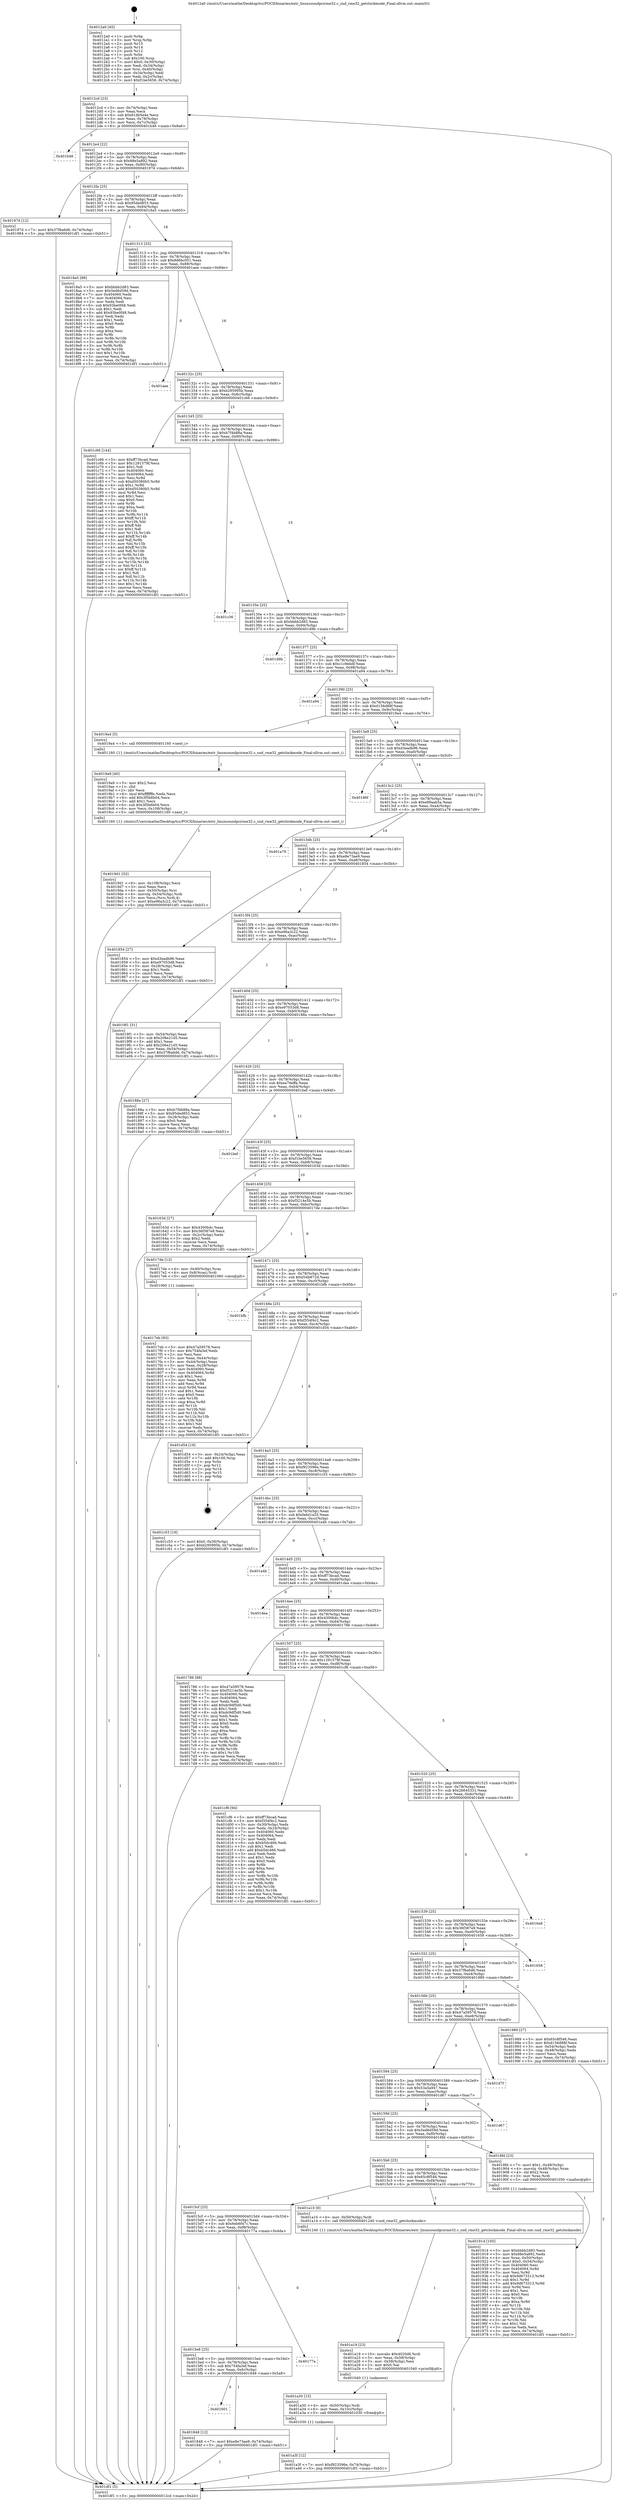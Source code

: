 digraph "0x4012a0" {
  label = "0x4012a0 (/mnt/c/Users/mathe/Desktop/tcc/POCII/binaries/extr_linuxsoundpcirme32.c_snd_rme32_getclockmode_Final-ollvm.out::main(0))"
  labelloc = "t"
  node[shape=record]

  Entry [label="",width=0.3,height=0.3,shape=circle,fillcolor=black,style=filled]
  "0x4012cd" [label="{
     0x4012cd [23]\l
     | [instrs]\l
     &nbsp;&nbsp;0x4012cd \<+3\>: mov -0x74(%rbp),%eax\l
     &nbsp;&nbsp;0x4012d0 \<+2\>: mov %eax,%ecx\l
     &nbsp;&nbsp;0x4012d2 \<+6\>: sub $0x81db5e4e,%ecx\l
     &nbsp;&nbsp;0x4012d8 \<+3\>: mov %eax,-0x78(%rbp)\l
     &nbsp;&nbsp;0x4012db \<+3\>: mov %ecx,-0x7c(%rbp)\l
     &nbsp;&nbsp;0x4012de \<+6\>: je 0000000000401b46 \<main+0x8a6\>\l
  }"]
  "0x401b46" [label="{
     0x401b46\l
  }", style=dashed]
  "0x4012e4" [label="{
     0x4012e4 [22]\l
     | [instrs]\l
     &nbsp;&nbsp;0x4012e4 \<+5\>: jmp 00000000004012e9 \<main+0x49\>\l
     &nbsp;&nbsp;0x4012e9 \<+3\>: mov -0x78(%rbp),%eax\l
     &nbsp;&nbsp;0x4012ec \<+5\>: sub $0x88e5a892,%eax\l
     &nbsp;&nbsp;0x4012f1 \<+3\>: mov %eax,-0x80(%rbp)\l
     &nbsp;&nbsp;0x4012f4 \<+6\>: je 000000000040197d \<main+0x6dd\>\l
  }"]
  Exit [label="",width=0.3,height=0.3,shape=circle,fillcolor=black,style=filled,peripheries=2]
  "0x40197d" [label="{
     0x40197d [12]\l
     | [instrs]\l
     &nbsp;&nbsp;0x40197d \<+7\>: movl $0x37f6a6d6,-0x74(%rbp)\l
     &nbsp;&nbsp;0x401984 \<+5\>: jmp 0000000000401df1 \<main+0xb51\>\l
  }"]
  "0x4012fa" [label="{
     0x4012fa [25]\l
     | [instrs]\l
     &nbsp;&nbsp;0x4012fa \<+5\>: jmp 00000000004012ff \<main+0x5f\>\l
     &nbsp;&nbsp;0x4012ff \<+3\>: mov -0x78(%rbp),%eax\l
     &nbsp;&nbsp;0x401302 \<+5\>: sub $0x95ded853,%eax\l
     &nbsp;&nbsp;0x401307 \<+6\>: mov %eax,-0x84(%rbp)\l
     &nbsp;&nbsp;0x40130d \<+6\>: je 00000000004018a5 \<main+0x605\>\l
  }"]
  "0x401a3f" [label="{
     0x401a3f [12]\l
     | [instrs]\l
     &nbsp;&nbsp;0x401a3f \<+7\>: movl $0xf923596e,-0x74(%rbp)\l
     &nbsp;&nbsp;0x401a46 \<+5\>: jmp 0000000000401df1 \<main+0xb51\>\l
  }"]
  "0x4018a5" [label="{
     0x4018a5 [88]\l
     | [instrs]\l
     &nbsp;&nbsp;0x4018a5 \<+5\>: mov $0xbbbb2d83,%eax\l
     &nbsp;&nbsp;0x4018aa \<+5\>: mov $0x5ed6d59d,%ecx\l
     &nbsp;&nbsp;0x4018af \<+7\>: mov 0x404060,%edx\l
     &nbsp;&nbsp;0x4018b6 \<+7\>: mov 0x404064,%esi\l
     &nbsp;&nbsp;0x4018bd \<+2\>: mov %edx,%edi\l
     &nbsp;&nbsp;0x4018bf \<+6\>: sub $0x93be0f48,%edi\l
     &nbsp;&nbsp;0x4018c5 \<+3\>: sub $0x1,%edi\l
     &nbsp;&nbsp;0x4018c8 \<+6\>: add $0x93be0f48,%edi\l
     &nbsp;&nbsp;0x4018ce \<+3\>: imul %edi,%edx\l
     &nbsp;&nbsp;0x4018d1 \<+3\>: and $0x1,%edx\l
     &nbsp;&nbsp;0x4018d4 \<+3\>: cmp $0x0,%edx\l
     &nbsp;&nbsp;0x4018d7 \<+4\>: sete %r8b\l
     &nbsp;&nbsp;0x4018db \<+3\>: cmp $0xa,%esi\l
     &nbsp;&nbsp;0x4018de \<+4\>: setl %r9b\l
     &nbsp;&nbsp;0x4018e2 \<+3\>: mov %r8b,%r10b\l
     &nbsp;&nbsp;0x4018e5 \<+3\>: and %r9b,%r10b\l
     &nbsp;&nbsp;0x4018e8 \<+3\>: xor %r9b,%r8b\l
     &nbsp;&nbsp;0x4018eb \<+3\>: or %r8b,%r10b\l
     &nbsp;&nbsp;0x4018ee \<+4\>: test $0x1,%r10b\l
     &nbsp;&nbsp;0x4018f2 \<+3\>: cmovne %ecx,%eax\l
     &nbsp;&nbsp;0x4018f5 \<+3\>: mov %eax,-0x74(%rbp)\l
     &nbsp;&nbsp;0x4018f8 \<+5\>: jmp 0000000000401df1 \<main+0xb51\>\l
  }"]
  "0x401313" [label="{
     0x401313 [25]\l
     | [instrs]\l
     &nbsp;&nbsp;0x401313 \<+5\>: jmp 0000000000401318 \<main+0x78\>\l
     &nbsp;&nbsp;0x401318 \<+3\>: mov -0x78(%rbp),%eax\l
     &nbsp;&nbsp;0x40131b \<+5\>: sub $0x9d6bc051,%eax\l
     &nbsp;&nbsp;0x401320 \<+6\>: mov %eax,-0x88(%rbp)\l
     &nbsp;&nbsp;0x401326 \<+6\>: je 0000000000401aee \<main+0x84e\>\l
  }"]
  "0x401a30" [label="{
     0x401a30 [15]\l
     | [instrs]\l
     &nbsp;&nbsp;0x401a30 \<+4\>: mov -0x50(%rbp),%rdi\l
     &nbsp;&nbsp;0x401a34 \<+6\>: mov %eax,-0x10c(%rbp)\l
     &nbsp;&nbsp;0x401a3a \<+5\>: call 0000000000401030 \<free@plt\>\l
     | [calls]\l
     &nbsp;&nbsp;0x401030 \{1\} (unknown)\l
  }"]
  "0x401aee" [label="{
     0x401aee\l
  }", style=dashed]
  "0x40132c" [label="{
     0x40132c [25]\l
     | [instrs]\l
     &nbsp;&nbsp;0x40132c \<+5\>: jmp 0000000000401331 \<main+0x91\>\l
     &nbsp;&nbsp;0x401331 \<+3\>: mov -0x78(%rbp),%eax\l
     &nbsp;&nbsp;0x401334 \<+5\>: sub $0xb295995b,%eax\l
     &nbsp;&nbsp;0x401339 \<+6\>: mov %eax,-0x8c(%rbp)\l
     &nbsp;&nbsp;0x40133f \<+6\>: je 0000000000401c66 \<main+0x9c6\>\l
  }"]
  "0x401a19" [label="{
     0x401a19 [23]\l
     | [instrs]\l
     &nbsp;&nbsp;0x401a19 \<+10\>: movabs $0x4020d6,%rdi\l
     &nbsp;&nbsp;0x401a23 \<+3\>: mov %eax,-0x58(%rbp)\l
     &nbsp;&nbsp;0x401a26 \<+3\>: mov -0x58(%rbp),%esi\l
     &nbsp;&nbsp;0x401a29 \<+2\>: mov $0x0,%al\l
     &nbsp;&nbsp;0x401a2b \<+5\>: call 0000000000401040 \<printf@plt\>\l
     | [calls]\l
     &nbsp;&nbsp;0x401040 \{1\} (unknown)\l
  }"]
  "0x401c66" [label="{
     0x401c66 [144]\l
     | [instrs]\l
     &nbsp;&nbsp;0x401c66 \<+5\>: mov $0xff73bcad,%eax\l
     &nbsp;&nbsp;0x401c6b \<+5\>: mov $0x1291579f,%ecx\l
     &nbsp;&nbsp;0x401c70 \<+2\>: mov $0x1,%dl\l
     &nbsp;&nbsp;0x401c72 \<+7\>: mov 0x404060,%esi\l
     &nbsp;&nbsp;0x401c79 \<+7\>: mov 0x404064,%edi\l
     &nbsp;&nbsp;0x401c80 \<+3\>: mov %esi,%r8d\l
     &nbsp;&nbsp;0x401c83 \<+7\>: sub $0xd50380b5,%r8d\l
     &nbsp;&nbsp;0x401c8a \<+4\>: sub $0x1,%r8d\l
     &nbsp;&nbsp;0x401c8e \<+7\>: add $0xd50380b5,%r8d\l
     &nbsp;&nbsp;0x401c95 \<+4\>: imul %r8d,%esi\l
     &nbsp;&nbsp;0x401c99 \<+3\>: and $0x1,%esi\l
     &nbsp;&nbsp;0x401c9c \<+3\>: cmp $0x0,%esi\l
     &nbsp;&nbsp;0x401c9f \<+4\>: sete %r9b\l
     &nbsp;&nbsp;0x401ca3 \<+3\>: cmp $0xa,%edi\l
     &nbsp;&nbsp;0x401ca6 \<+4\>: setl %r10b\l
     &nbsp;&nbsp;0x401caa \<+3\>: mov %r9b,%r11b\l
     &nbsp;&nbsp;0x401cad \<+4\>: xor $0xff,%r11b\l
     &nbsp;&nbsp;0x401cb1 \<+3\>: mov %r10b,%bl\l
     &nbsp;&nbsp;0x401cb4 \<+3\>: xor $0xff,%bl\l
     &nbsp;&nbsp;0x401cb7 \<+3\>: xor $0x1,%dl\l
     &nbsp;&nbsp;0x401cba \<+3\>: mov %r11b,%r14b\l
     &nbsp;&nbsp;0x401cbd \<+4\>: and $0xff,%r14b\l
     &nbsp;&nbsp;0x401cc1 \<+3\>: and %dl,%r9b\l
     &nbsp;&nbsp;0x401cc4 \<+3\>: mov %bl,%r15b\l
     &nbsp;&nbsp;0x401cc7 \<+4\>: and $0xff,%r15b\l
     &nbsp;&nbsp;0x401ccb \<+3\>: and %dl,%r10b\l
     &nbsp;&nbsp;0x401cce \<+3\>: or %r9b,%r14b\l
     &nbsp;&nbsp;0x401cd1 \<+3\>: or %r10b,%r15b\l
     &nbsp;&nbsp;0x401cd4 \<+3\>: xor %r15b,%r14b\l
     &nbsp;&nbsp;0x401cd7 \<+3\>: or %bl,%r11b\l
     &nbsp;&nbsp;0x401cda \<+4\>: xor $0xff,%r11b\l
     &nbsp;&nbsp;0x401cde \<+3\>: or $0x1,%dl\l
     &nbsp;&nbsp;0x401ce1 \<+3\>: and %dl,%r11b\l
     &nbsp;&nbsp;0x401ce4 \<+3\>: or %r11b,%r14b\l
     &nbsp;&nbsp;0x401ce7 \<+4\>: test $0x1,%r14b\l
     &nbsp;&nbsp;0x401ceb \<+3\>: cmovne %ecx,%eax\l
     &nbsp;&nbsp;0x401cee \<+3\>: mov %eax,-0x74(%rbp)\l
     &nbsp;&nbsp;0x401cf1 \<+5\>: jmp 0000000000401df1 \<main+0xb51\>\l
  }"]
  "0x401345" [label="{
     0x401345 [25]\l
     | [instrs]\l
     &nbsp;&nbsp;0x401345 \<+5\>: jmp 000000000040134a \<main+0xaa\>\l
     &nbsp;&nbsp;0x40134a \<+3\>: mov -0x78(%rbp),%eax\l
     &nbsp;&nbsp;0x40134d \<+5\>: sub $0xb7f4b88a,%eax\l
     &nbsp;&nbsp;0x401352 \<+6\>: mov %eax,-0x90(%rbp)\l
     &nbsp;&nbsp;0x401358 \<+6\>: je 0000000000401c36 \<main+0x996\>\l
  }"]
  "0x4019d1" [label="{
     0x4019d1 [32]\l
     | [instrs]\l
     &nbsp;&nbsp;0x4019d1 \<+6\>: mov -0x108(%rbp),%ecx\l
     &nbsp;&nbsp;0x4019d7 \<+3\>: imul %eax,%ecx\l
     &nbsp;&nbsp;0x4019da \<+4\>: mov -0x50(%rbp),%rsi\l
     &nbsp;&nbsp;0x4019de \<+4\>: movslq -0x54(%rbp),%rdi\l
     &nbsp;&nbsp;0x4019e2 \<+3\>: mov %ecx,(%rsi,%rdi,4)\l
     &nbsp;&nbsp;0x4019e5 \<+7\>: movl $0xe96a3c22,-0x74(%rbp)\l
     &nbsp;&nbsp;0x4019ec \<+5\>: jmp 0000000000401df1 \<main+0xb51\>\l
  }"]
  "0x401c36" [label="{
     0x401c36\l
  }", style=dashed]
  "0x40135e" [label="{
     0x40135e [25]\l
     | [instrs]\l
     &nbsp;&nbsp;0x40135e \<+5\>: jmp 0000000000401363 \<main+0xc3\>\l
     &nbsp;&nbsp;0x401363 \<+3\>: mov -0x78(%rbp),%eax\l
     &nbsp;&nbsp;0x401366 \<+5\>: sub $0xbbbb2d83,%eax\l
     &nbsp;&nbsp;0x40136b \<+6\>: mov %eax,-0x94(%rbp)\l
     &nbsp;&nbsp;0x401371 \<+6\>: je 0000000000401d9b \<main+0xafb\>\l
  }"]
  "0x4019a9" [label="{
     0x4019a9 [40]\l
     | [instrs]\l
     &nbsp;&nbsp;0x4019a9 \<+5\>: mov $0x2,%ecx\l
     &nbsp;&nbsp;0x4019ae \<+1\>: cltd\l
     &nbsp;&nbsp;0x4019af \<+2\>: idiv %ecx\l
     &nbsp;&nbsp;0x4019b1 \<+6\>: imul $0xfffffffe,%edx,%ecx\l
     &nbsp;&nbsp;0x4019b7 \<+6\>: add $0x3f5b6b04,%ecx\l
     &nbsp;&nbsp;0x4019bd \<+3\>: add $0x1,%ecx\l
     &nbsp;&nbsp;0x4019c0 \<+6\>: sub $0x3f5b6b04,%ecx\l
     &nbsp;&nbsp;0x4019c6 \<+6\>: mov %ecx,-0x108(%rbp)\l
     &nbsp;&nbsp;0x4019cc \<+5\>: call 0000000000401160 \<next_i\>\l
     | [calls]\l
     &nbsp;&nbsp;0x401160 \{1\} (/mnt/c/Users/mathe/Desktop/tcc/POCII/binaries/extr_linuxsoundpcirme32.c_snd_rme32_getclockmode_Final-ollvm.out::next_i)\l
  }"]
  "0x401d9b" [label="{
     0x401d9b\l
  }", style=dashed]
  "0x401377" [label="{
     0x401377 [25]\l
     | [instrs]\l
     &nbsp;&nbsp;0x401377 \<+5\>: jmp 000000000040137c \<main+0xdc\>\l
     &nbsp;&nbsp;0x40137c \<+3\>: mov -0x78(%rbp),%eax\l
     &nbsp;&nbsp;0x40137f \<+5\>: sub $0xc1c9ebdf,%eax\l
     &nbsp;&nbsp;0x401384 \<+6\>: mov %eax,-0x98(%rbp)\l
     &nbsp;&nbsp;0x40138a \<+6\>: je 0000000000401a94 \<main+0x7f4\>\l
  }"]
  "0x401914" [label="{
     0x401914 [105]\l
     | [instrs]\l
     &nbsp;&nbsp;0x401914 \<+5\>: mov $0xbbbb2d83,%ecx\l
     &nbsp;&nbsp;0x401919 \<+5\>: mov $0x88e5a892,%edx\l
     &nbsp;&nbsp;0x40191e \<+4\>: mov %rax,-0x50(%rbp)\l
     &nbsp;&nbsp;0x401922 \<+7\>: movl $0x0,-0x54(%rbp)\l
     &nbsp;&nbsp;0x401929 \<+7\>: mov 0x404060,%esi\l
     &nbsp;&nbsp;0x401930 \<+8\>: mov 0x404064,%r8d\l
     &nbsp;&nbsp;0x401938 \<+3\>: mov %esi,%r9d\l
     &nbsp;&nbsp;0x40193b \<+7\>: sub $0x9d673313,%r9d\l
     &nbsp;&nbsp;0x401942 \<+4\>: sub $0x1,%r9d\l
     &nbsp;&nbsp;0x401946 \<+7\>: add $0x9d673313,%r9d\l
     &nbsp;&nbsp;0x40194d \<+4\>: imul %r9d,%esi\l
     &nbsp;&nbsp;0x401951 \<+3\>: and $0x1,%esi\l
     &nbsp;&nbsp;0x401954 \<+3\>: cmp $0x0,%esi\l
     &nbsp;&nbsp;0x401957 \<+4\>: sete %r10b\l
     &nbsp;&nbsp;0x40195b \<+4\>: cmp $0xa,%r8d\l
     &nbsp;&nbsp;0x40195f \<+4\>: setl %r11b\l
     &nbsp;&nbsp;0x401963 \<+3\>: mov %r10b,%bl\l
     &nbsp;&nbsp;0x401966 \<+3\>: and %r11b,%bl\l
     &nbsp;&nbsp;0x401969 \<+3\>: xor %r11b,%r10b\l
     &nbsp;&nbsp;0x40196c \<+3\>: or %r10b,%bl\l
     &nbsp;&nbsp;0x40196f \<+3\>: test $0x1,%bl\l
     &nbsp;&nbsp;0x401972 \<+3\>: cmovne %edx,%ecx\l
     &nbsp;&nbsp;0x401975 \<+3\>: mov %ecx,-0x74(%rbp)\l
     &nbsp;&nbsp;0x401978 \<+5\>: jmp 0000000000401df1 \<main+0xb51\>\l
  }"]
  "0x401a94" [label="{
     0x401a94\l
  }", style=dashed]
  "0x401390" [label="{
     0x401390 [25]\l
     | [instrs]\l
     &nbsp;&nbsp;0x401390 \<+5\>: jmp 0000000000401395 \<main+0xf5\>\l
     &nbsp;&nbsp;0x401395 \<+3\>: mov -0x78(%rbp),%eax\l
     &nbsp;&nbsp;0x401398 \<+5\>: sub $0xd156d88f,%eax\l
     &nbsp;&nbsp;0x40139d \<+6\>: mov %eax,-0x9c(%rbp)\l
     &nbsp;&nbsp;0x4013a3 \<+6\>: je 00000000004019a4 \<main+0x704\>\l
  }"]
  "0x401601" [label="{
     0x401601\l
  }", style=dashed]
  "0x4019a4" [label="{
     0x4019a4 [5]\l
     | [instrs]\l
     &nbsp;&nbsp;0x4019a4 \<+5\>: call 0000000000401160 \<next_i\>\l
     | [calls]\l
     &nbsp;&nbsp;0x401160 \{1\} (/mnt/c/Users/mathe/Desktop/tcc/POCII/binaries/extr_linuxsoundpcirme32.c_snd_rme32_getclockmode_Final-ollvm.out::next_i)\l
  }"]
  "0x4013a9" [label="{
     0x4013a9 [25]\l
     | [instrs]\l
     &nbsp;&nbsp;0x4013a9 \<+5\>: jmp 00000000004013ae \<main+0x10e\>\l
     &nbsp;&nbsp;0x4013ae \<+3\>: mov -0x78(%rbp),%eax\l
     &nbsp;&nbsp;0x4013b1 \<+5\>: sub $0xd3eadb96,%eax\l
     &nbsp;&nbsp;0x4013b6 \<+6\>: mov %eax,-0xa0(%rbp)\l
     &nbsp;&nbsp;0x4013bc \<+6\>: je 000000000040186f \<main+0x5cf\>\l
  }"]
  "0x401848" [label="{
     0x401848 [12]\l
     | [instrs]\l
     &nbsp;&nbsp;0x401848 \<+7\>: movl $0xe8e73ae9,-0x74(%rbp)\l
     &nbsp;&nbsp;0x40184f \<+5\>: jmp 0000000000401df1 \<main+0xb51\>\l
  }"]
  "0x40186f" [label="{
     0x40186f\l
  }", style=dashed]
  "0x4013c2" [label="{
     0x4013c2 [25]\l
     | [instrs]\l
     &nbsp;&nbsp;0x4013c2 \<+5\>: jmp 00000000004013c7 \<main+0x127\>\l
     &nbsp;&nbsp;0x4013c7 \<+3\>: mov -0x78(%rbp),%eax\l
     &nbsp;&nbsp;0x4013ca \<+5\>: sub $0xe89aab5a,%eax\l
     &nbsp;&nbsp;0x4013cf \<+6\>: mov %eax,-0xa4(%rbp)\l
     &nbsp;&nbsp;0x4013d5 \<+6\>: je 0000000000401a79 \<main+0x7d9\>\l
  }"]
  "0x4015e8" [label="{
     0x4015e8 [25]\l
     | [instrs]\l
     &nbsp;&nbsp;0x4015e8 \<+5\>: jmp 00000000004015ed \<main+0x34d\>\l
     &nbsp;&nbsp;0x4015ed \<+3\>: mov -0x78(%rbp),%eax\l
     &nbsp;&nbsp;0x4015f0 \<+5\>: sub $0x754fa3ef,%eax\l
     &nbsp;&nbsp;0x4015f5 \<+6\>: mov %eax,-0xfc(%rbp)\l
     &nbsp;&nbsp;0x4015fb \<+6\>: je 0000000000401848 \<main+0x5a8\>\l
  }"]
  "0x401a79" [label="{
     0x401a79\l
  }", style=dashed]
  "0x4013db" [label="{
     0x4013db [25]\l
     | [instrs]\l
     &nbsp;&nbsp;0x4013db \<+5\>: jmp 00000000004013e0 \<main+0x140\>\l
     &nbsp;&nbsp;0x4013e0 \<+3\>: mov -0x78(%rbp),%eax\l
     &nbsp;&nbsp;0x4013e3 \<+5\>: sub $0xe8e73ae9,%eax\l
     &nbsp;&nbsp;0x4013e8 \<+6\>: mov %eax,-0xa8(%rbp)\l
     &nbsp;&nbsp;0x4013ee \<+6\>: je 0000000000401854 \<main+0x5b4\>\l
  }"]
  "0x40177a" [label="{
     0x40177a\l
  }", style=dashed]
  "0x401854" [label="{
     0x401854 [27]\l
     | [instrs]\l
     &nbsp;&nbsp;0x401854 \<+5\>: mov $0xd3eadb96,%eax\l
     &nbsp;&nbsp;0x401859 \<+5\>: mov $0xe97053d8,%ecx\l
     &nbsp;&nbsp;0x40185e \<+3\>: mov -0x28(%rbp),%edx\l
     &nbsp;&nbsp;0x401861 \<+3\>: cmp $0x1,%edx\l
     &nbsp;&nbsp;0x401864 \<+3\>: cmovl %ecx,%eax\l
     &nbsp;&nbsp;0x401867 \<+3\>: mov %eax,-0x74(%rbp)\l
     &nbsp;&nbsp;0x40186a \<+5\>: jmp 0000000000401df1 \<main+0xb51\>\l
  }"]
  "0x4013f4" [label="{
     0x4013f4 [25]\l
     | [instrs]\l
     &nbsp;&nbsp;0x4013f4 \<+5\>: jmp 00000000004013f9 \<main+0x159\>\l
     &nbsp;&nbsp;0x4013f9 \<+3\>: mov -0x78(%rbp),%eax\l
     &nbsp;&nbsp;0x4013fc \<+5\>: sub $0xe96a3c22,%eax\l
     &nbsp;&nbsp;0x401401 \<+6\>: mov %eax,-0xac(%rbp)\l
     &nbsp;&nbsp;0x401407 \<+6\>: je 00000000004019f1 \<main+0x751\>\l
  }"]
  "0x4015cf" [label="{
     0x4015cf [25]\l
     | [instrs]\l
     &nbsp;&nbsp;0x4015cf \<+5\>: jmp 00000000004015d4 \<main+0x334\>\l
     &nbsp;&nbsp;0x4015d4 \<+3\>: mov -0x78(%rbp),%eax\l
     &nbsp;&nbsp;0x4015d7 \<+5\>: sub $0x6eb6f47c,%eax\l
     &nbsp;&nbsp;0x4015dc \<+6\>: mov %eax,-0xf8(%rbp)\l
     &nbsp;&nbsp;0x4015e2 \<+6\>: je 000000000040177a \<main+0x4da\>\l
  }"]
  "0x4019f1" [label="{
     0x4019f1 [31]\l
     | [instrs]\l
     &nbsp;&nbsp;0x4019f1 \<+3\>: mov -0x54(%rbp),%eax\l
     &nbsp;&nbsp;0x4019f4 \<+5\>: sub $0x206e21d5,%eax\l
     &nbsp;&nbsp;0x4019f9 \<+3\>: add $0x1,%eax\l
     &nbsp;&nbsp;0x4019fc \<+5\>: add $0x206e21d5,%eax\l
     &nbsp;&nbsp;0x401a01 \<+3\>: mov %eax,-0x54(%rbp)\l
     &nbsp;&nbsp;0x401a04 \<+7\>: movl $0x37f6a6d6,-0x74(%rbp)\l
     &nbsp;&nbsp;0x401a0b \<+5\>: jmp 0000000000401df1 \<main+0xb51\>\l
  }"]
  "0x40140d" [label="{
     0x40140d [25]\l
     | [instrs]\l
     &nbsp;&nbsp;0x40140d \<+5\>: jmp 0000000000401412 \<main+0x172\>\l
     &nbsp;&nbsp;0x401412 \<+3\>: mov -0x78(%rbp),%eax\l
     &nbsp;&nbsp;0x401415 \<+5\>: sub $0xe97053d8,%eax\l
     &nbsp;&nbsp;0x40141a \<+6\>: mov %eax,-0xb0(%rbp)\l
     &nbsp;&nbsp;0x401420 \<+6\>: je 000000000040188a \<main+0x5ea\>\l
  }"]
  "0x401a10" [label="{
     0x401a10 [9]\l
     | [instrs]\l
     &nbsp;&nbsp;0x401a10 \<+4\>: mov -0x50(%rbp),%rdi\l
     &nbsp;&nbsp;0x401a14 \<+5\>: call 0000000000401240 \<snd_rme32_getclockmode\>\l
     | [calls]\l
     &nbsp;&nbsp;0x401240 \{1\} (/mnt/c/Users/mathe/Desktop/tcc/POCII/binaries/extr_linuxsoundpcirme32.c_snd_rme32_getclockmode_Final-ollvm.out::snd_rme32_getclockmode)\l
  }"]
  "0x40188a" [label="{
     0x40188a [27]\l
     | [instrs]\l
     &nbsp;&nbsp;0x40188a \<+5\>: mov $0xb7f4b88a,%eax\l
     &nbsp;&nbsp;0x40188f \<+5\>: mov $0x95ded853,%ecx\l
     &nbsp;&nbsp;0x401894 \<+3\>: mov -0x28(%rbp),%edx\l
     &nbsp;&nbsp;0x401897 \<+3\>: cmp $0x0,%edx\l
     &nbsp;&nbsp;0x40189a \<+3\>: cmove %ecx,%eax\l
     &nbsp;&nbsp;0x40189d \<+3\>: mov %eax,-0x74(%rbp)\l
     &nbsp;&nbsp;0x4018a0 \<+5\>: jmp 0000000000401df1 \<main+0xb51\>\l
  }"]
  "0x401426" [label="{
     0x401426 [25]\l
     | [instrs]\l
     &nbsp;&nbsp;0x401426 \<+5\>: jmp 000000000040142b \<main+0x18b\>\l
     &nbsp;&nbsp;0x40142b \<+3\>: mov -0x78(%rbp),%eax\l
     &nbsp;&nbsp;0x40142e \<+5\>: sub $0xea76effa,%eax\l
     &nbsp;&nbsp;0x401433 \<+6\>: mov %eax,-0xb4(%rbp)\l
     &nbsp;&nbsp;0x401439 \<+6\>: je 0000000000401bef \<main+0x94f\>\l
  }"]
  "0x4015b6" [label="{
     0x4015b6 [25]\l
     | [instrs]\l
     &nbsp;&nbsp;0x4015b6 \<+5\>: jmp 00000000004015bb \<main+0x31b\>\l
     &nbsp;&nbsp;0x4015bb \<+3\>: mov -0x78(%rbp),%eax\l
     &nbsp;&nbsp;0x4015be \<+5\>: sub $0x65c8f546,%eax\l
     &nbsp;&nbsp;0x4015c3 \<+6\>: mov %eax,-0xf4(%rbp)\l
     &nbsp;&nbsp;0x4015c9 \<+6\>: je 0000000000401a10 \<main+0x770\>\l
  }"]
  "0x401bef" [label="{
     0x401bef\l
  }", style=dashed]
  "0x40143f" [label="{
     0x40143f [25]\l
     | [instrs]\l
     &nbsp;&nbsp;0x40143f \<+5\>: jmp 0000000000401444 \<main+0x1a4\>\l
     &nbsp;&nbsp;0x401444 \<+3\>: mov -0x78(%rbp),%eax\l
     &nbsp;&nbsp;0x401447 \<+5\>: sub $0xf1be5658,%eax\l
     &nbsp;&nbsp;0x40144c \<+6\>: mov %eax,-0xb8(%rbp)\l
     &nbsp;&nbsp;0x401452 \<+6\>: je 000000000040163d \<main+0x39d\>\l
  }"]
  "0x4018fd" [label="{
     0x4018fd [23]\l
     | [instrs]\l
     &nbsp;&nbsp;0x4018fd \<+7\>: movl $0x1,-0x48(%rbp)\l
     &nbsp;&nbsp;0x401904 \<+4\>: movslq -0x48(%rbp),%rax\l
     &nbsp;&nbsp;0x401908 \<+4\>: shl $0x2,%rax\l
     &nbsp;&nbsp;0x40190c \<+3\>: mov %rax,%rdi\l
     &nbsp;&nbsp;0x40190f \<+5\>: call 0000000000401050 \<malloc@plt\>\l
     | [calls]\l
     &nbsp;&nbsp;0x401050 \{1\} (unknown)\l
  }"]
  "0x40163d" [label="{
     0x40163d [27]\l
     | [instrs]\l
     &nbsp;&nbsp;0x40163d \<+5\>: mov $0x4300b4c,%eax\l
     &nbsp;&nbsp;0x401642 \<+5\>: mov $0x36f387e9,%ecx\l
     &nbsp;&nbsp;0x401647 \<+3\>: mov -0x2c(%rbp),%edx\l
     &nbsp;&nbsp;0x40164a \<+3\>: cmp $0x2,%edx\l
     &nbsp;&nbsp;0x40164d \<+3\>: cmovne %ecx,%eax\l
     &nbsp;&nbsp;0x401650 \<+3\>: mov %eax,-0x74(%rbp)\l
     &nbsp;&nbsp;0x401653 \<+5\>: jmp 0000000000401df1 \<main+0xb51\>\l
  }"]
  "0x401458" [label="{
     0x401458 [25]\l
     | [instrs]\l
     &nbsp;&nbsp;0x401458 \<+5\>: jmp 000000000040145d \<main+0x1bd\>\l
     &nbsp;&nbsp;0x40145d \<+3\>: mov -0x78(%rbp),%eax\l
     &nbsp;&nbsp;0x401460 \<+5\>: sub $0xf3214e5b,%eax\l
     &nbsp;&nbsp;0x401465 \<+6\>: mov %eax,-0xbc(%rbp)\l
     &nbsp;&nbsp;0x40146b \<+6\>: je 00000000004017de \<main+0x53e\>\l
  }"]
  "0x401df1" [label="{
     0x401df1 [5]\l
     | [instrs]\l
     &nbsp;&nbsp;0x401df1 \<+5\>: jmp 00000000004012cd \<main+0x2d\>\l
  }"]
  "0x4012a0" [label="{
     0x4012a0 [45]\l
     | [instrs]\l
     &nbsp;&nbsp;0x4012a0 \<+1\>: push %rbp\l
     &nbsp;&nbsp;0x4012a1 \<+3\>: mov %rsp,%rbp\l
     &nbsp;&nbsp;0x4012a4 \<+2\>: push %r15\l
     &nbsp;&nbsp;0x4012a6 \<+2\>: push %r14\l
     &nbsp;&nbsp;0x4012a8 \<+2\>: push %r12\l
     &nbsp;&nbsp;0x4012aa \<+1\>: push %rbx\l
     &nbsp;&nbsp;0x4012ab \<+7\>: sub $0x100,%rsp\l
     &nbsp;&nbsp;0x4012b2 \<+7\>: movl $0x0,-0x30(%rbp)\l
     &nbsp;&nbsp;0x4012b9 \<+3\>: mov %edi,-0x34(%rbp)\l
     &nbsp;&nbsp;0x4012bc \<+4\>: mov %rsi,-0x40(%rbp)\l
     &nbsp;&nbsp;0x4012c0 \<+3\>: mov -0x34(%rbp),%edi\l
     &nbsp;&nbsp;0x4012c3 \<+3\>: mov %edi,-0x2c(%rbp)\l
     &nbsp;&nbsp;0x4012c6 \<+7\>: movl $0xf1be5658,-0x74(%rbp)\l
  }"]
  "0x40159d" [label="{
     0x40159d [25]\l
     | [instrs]\l
     &nbsp;&nbsp;0x40159d \<+5\>: jmp 00000000004015a2 \<main+0x302\>\l
     &nbsp;&nbsp;0x4015a2 \<+3\>: mov -0x78(%rbp),%eax\l
     &nbsp;&nbsp;0x4015a5 \<+5\>: sub $0x5ed6d59d,%eax\l
     &nbsp;&nbsp;0x4015aa \<+6\>: mov %eax,-0xf0(%rbp)\l
     &nbsp;&nbsp;0x4015b0 \<+6\>: je 00000000004018fd \<main+0x65d\>\l
  }"]
  "0x4017de" [label="{
     0x4017de [13]\l
     | [instrs]\l
     &nbsp;&nbsp;0x4017de \<+4\>: mov -0x40(%rbp),%rax\l
     &nbsp;&nbsp;0x4017e2 \<+4\>: mov 0x8(%rax),%rdi\l
     &nbsp;&nbsp;0x4017e6 \<+5\>: call 0000000000401060 \<atoi@plt\>\l
     | [calls]\l
     &nbsp;&nbsp;0x401060 \{1\} (unknown)\l
  }"]
  "0x401471" [label="{
     0x401471 [25]\l
     | [instrs]\l
     &nbsp;&nbsp;0x401471 \<+5\>: jmp 0000000000401476 \<main+0x1d6\>\l
     &nbsp;&nbsp;0x401476 \<+3\>: mov -0x78(%rbp),%eax\l
     &nbsp;&nbsp;0x401479 \<+5\>: sub $0xf34b872d,%eax\l
     &nbsp;&nbsp;0x40147e \<+6\>: mov %eax,-0xc0(%rbp)\l
     &nbsp;&nbsp;0x401484 \<+6\>: je 0000000000401bfb \<main+0x95b\>\l
  }"]
  "0x401d67" [label="{
     0x401d67\l
  }", style=dashed]
  "0x401bfb" [label="{
     0x401bfb\l
  }", style=dashed]
  "0x40148a" [label="{
     0x40148a [25]\l
     | [instrs]\l
     &nbsp;&nbsp;0x40148a \<+5\>: jmp 000000000040148f \<main+0x1ef\>\l
     &nbsp;&nbsp;0x40148f \<+3\>: mov -0x78(%rbp),%eax\l
     &nbsp;&nbsp;0x401492 \<+5\>: sub $0xf354f4c2,%eax\l
     &nbsp;&nbsp;0x401497 \<+6\>: mov %eax,-0xc4(%rbp)\l
     &nbsp;&nbsp;0x40149d \<+6\>: je 0000000000401d54 \<main+0xab4\>\l
  }"]
  "0x401584" [label="{
     0x401584 [25]\l
     | [instrs]\l
     &nbsp;&nbsp;0x401584 \<+5\>: jmp 0000000000401589 \<main+0x2e9\>\l
     &nbsp;&nbsp;0x401589 \<+3\>: mov -0x78(%rbp),%eax\l
     &nbsp;&nbsp;0x40158c \<+5\>: sub $0x53a5a947,%eax\l
     &nbsp;&nbsp;0x401591 \<+6\>: mov %eax,-0xec(%rbp)\l
     &nbsp;&nbsp;0x401597 \<+6\>: je 0000000000401d67 \<main+0xac7\>\l
  }"]
  "0x401d54" [label="{
     0x401d54 [19]\l
     | [instrs]\l
     &nbsp;&nbsp;0x401d54 \<+3\>: mov -0x24(%rbp),%eax\l
     &nbsp;&nbsp;0x401d57 \<+7\>: add $0x100,%rsp\l
     &nbsp;&nbsp;0x401d5e \<+1\>: pop %rbx\l
     &nbsp;&nbsp;0x401d5f \<+2\>: pop %r12\l
     &nbsp;&nbsp;0x401d61 \<+2\>: pop %r14\l
     &nbsp;&nbsp;0x401d63 \<+2\>: pop %r15\l
     &nbsp;&nbsp;0x401d65 \<+1\>: pop %rbp\l
     &nbsp;&nbsp;0x401d66 \<+1\>: ret\l
  }"]
  "0x4014a3" [label="{
     0x4014a3 [25]\l
     | [instrs]\l
     &nbsp;&nbsp;0x4014a3 \<+5\>: jmp 00000000004014a8 \<main+0x208\>\l
     &nbsp;&nbsp;0x4014a8 \<+3\>: mov -0x78(%rbp),%eax\l
     &nbsp;&nbsp;0x4014ab \<+5\>: sub $0xf923596e,%eax\l
     &nbsp;&nbsp;0x4014b0 \<+6\>: mov %eax,-0xc8(%rbp)\l
     &nbsp;&nbsp;0x4014b6 \<+6\>: je 0000000000401c53 \<main+0x9b3\>\l
  }"]
  "0x401d7f" [label="{
     0x401d7f\l
  }", style=dashed]
  "0x401c53" [label="{
     0x401c53 [19]\l
     | [instrs]\l
     &nbsp;&nbsp;0x401c53 \<+7\>: movl $0x0,-0x30(%rbp)\l
     &nbsp;&nbsp;0x401c5a \<+7\>: movl $0xb295995b,-0x74(%rbp)\l
     &nbsp;&nbsp;0x401c61 \<+5\>: jmp 0000000000401df1 \<main+0xb51\>\l
  }"]
  "0x4014bc" [label="{
     0x4014bc [25]\l
     | [instrs]\l
     &nbsp;&nbsp;0x4014bc \<+5\>: jmp 00000000004014c1 \<main+0x221\>\l
     &nbsp;&nbsp;0x4014c1 \<+3\>: mov -0x78(%rbp),%eax\l
     &nbsp;&nbsp;0x4014c4 \<+5\>: sub $0xfa6d1e25,%eax\l
     &nbsp;&nbsp;0x4014c9 \<+6\>: mov %eax,-0xcc(%rbp)\l
     &nbsp;&nbsp;0x4014cf \<+6\>: je 0000000000401a4b \<main+0x7ab\>\l
  }"]
  "0x40156b" [label="{
     0x40156b [25]\l
     | [instrs]\l
     &nbsp;&nbsp;0x40156b \<+5\>: jmp 0000000000401570 \<main+0x2d0\>\l
     &nbsp;&nbsp;0x401570 \<+3\>: mov -0x78(%rbp),%eax\l
     &nbsp;&nbsp;0x401573 \<+5\>: sub $0x47a59578,%eax\l
     &nbsp;&nbsp;0x401578 \<+6\>: mov %eax,-0xe8(%rbp)\l
     &nbsp;&nbsp;0x40157e \<+6\>: je 0000000000401d7f \<main+0xadf\>\l
  }"]
  "0x401a4b" [label="{
     0x401a4b\l
  }", style=dashed]
  "0x4014d5" [label="{
     0x4014d5 [25]\l
     | [instrs]\l
     &nbsp;&nbsp;0x4014d5 \<+5\>: jmp 00000000004014da \<main+0x23a\>\l
     &nbsp;&nbsp;0x4014da \<+3\>: mov -0x78(%rbp),%eax\l
     &nbsp;&nbsp;0x4014dd \<+5\>: sub $0xff73bcad,%eax\l
     &nbsp;&nbsp;0x4014e2 \<+6\>: mov %eax,-0xd0(%rbp)\l
     &nbsp;&nbsp;0x4014e8 \<+6\>: je 0000000000401dea \<main+0xb4a\>\l
  }"]
  "0x401989" [label="{
     0x401989 [27]\l
     | [instrs]\l
     &nbsp;&nbsp;0x401989 \<+5\>: mov $0x65c8f546,%eax\l
     &nbsp;&nbsp;0x40198e \<+5\>: mov $0xd156d88f,%ecx\l
     &nbsp;&nbsp;0x401993 \<+3\>: mov -0x54(%rbp),%edx\l
     &nbsp;&nbsp;0x401996 \<+3\>: cmp -0x48(%rbp),%edx\l
     &nbsp;&nbsp;0x401999 \<+3\>: cmovl %ecx,%eax\l
     &nbsp;&nbsp;0x40199c \<+3\>: mov %eax,-0x74(%rbp)\l
     &nbsp;&nbsp;0x40199f \<+5\>: jmp 0000000000401df1 \<main+0xb51\>\l
  }"]
  "0x401dea" [label="{
     0x401dea\l
  }", style=dashed]
  "0x4014ee" [label="{
     0x4014ee [25]\l
     | [instrs]\l
     &nbsp;&nbsp;0x4014ee \<+5\>: jmp 00000000004014f3 \<main+0x253\>\l
     &nbsp;&nbsp;0x4014f3 \<+3\>: mov -0x78(%rbp),%eax\l
     &nbsp;&nbsp;0x4014f6 \<+5\>: sub $0x4300b4c,%eax\l
     &nbsp;&nbsp;0x4014fb \<+6\>: mov %eax,-0xd4(%rbp)\l
     &nbsp;&nbsp;0x401501 \<+6\>: je 0000000000401786 \<main+0x4e6\>\l
  }"]
  "0x401552" [label="{
     0x401552 [25]\l
     | [instrs]\l
     &nbsp;&nbsp;0x401552 \<+5\>: jmp 0000000000401557 \<main+0x2b7\>\l
     &nbsp;&nbsp;0x401557 \<+3\>: mov -0x78(%rbp),%eax\l
     &nbsp;&nbsp;0x40155a \<+5\>: sub $0x37f6a6d6,%eax\l
     &nbsp;&nbsp;0x40155f \<+6\>: mov %eax,-0xe4(%rbp)\l
     &nbsp;&nbsp;0x401565 \<+6\>: je 0000000000401989 \<main+0x6e9\>\l
  }"]
  "0x401786" [label="{
     0x401786 [88]\l
     | [instrs]\l
     &nbsp;&nbsp;0x401786 \<+5\>: mov $0x47a59578,%eax\l
     &nbsp;&nbsp;0x40178b \<+5\>: mov $0xf3214e5b,%ecx\l
     &nbsp;&nbsp;0x401790 \<+7\>: mov 0x404060,%edx\l
     &nbsp;&nbsp;0x401797 \<+7\>: mov 0x404064,%esi\l
     &nbsp;&nbsp;0x40179e \<+2\>: mov %edx,%edi\l
     &nbsp;&nbsp;0x4017a0 \<+6\>: add $0xdc9df5d0,%edi\l
     &nbsp;&nbsp;0x4017a6 \<+3\>: sub $0x1,%edi\l
     &nbsp;&nbsp;0x4017a9 \<+6\>: sub $0xdc9df5d0,%edi\l
     &nbsp;&nbsp;0x4017af \<+3\>: imul %edi,%edx\l
     &nbsp;&nbsp;0x4017b2 \<+3\>: and $0x1,%edx\l
     &nbsp;&nbsp;0x4017b5 \<+3\>: cmp $0x0,%edx\l
     &nbsp;&nbsp;0x4017b8 \<+4\>: sete %r8b\l
     &nbsp;&nbsp;0x4017bc \<+3\>: cmp $0xa,%esi\l
     &nbsp;&nbsp;0x4017bf \<+4\>: setl %r9b\l
     &nbsp;&nbsp;0x4017c3 \<+3\>: mov %r8b,%r10b\l
     &nbsp;&nbsp;0x4017c6 \<+3\>: and %r9b,%r10b\l
     &nbsp;&nbsp;0x4017c9 \<+3\>: xor %r9b,%r8b\l
     &nbsp;&nbsp;0x4017cc \<+3\>: or %r8b,%r10b\l
     &nbsp;&nbsp;0x4017cf \<+4\>: test $0x1,%r10b\l
     &nbsp;&nbsp;0x4017d3 \<+3\>: cmovne %ecx,%eax\l
     &nbsp;&nbsp;0x4017d6 \<+3\>: mov %eax,-0x74(%rbp)\l
     &nbsp;&nbsp;0x4017d9 \<+5\>: jmp 0000000000401df1 \<main+0xb51\>\l
  }"]
  "0x401507" [label="{
     0x401507 [25]\l
     | [instrs]\l
     &nbsp;&nbsp;0x401507 \<+5\>: jmp 000000000040150c \<main+0x26c\>\l
     &nbsp;&nbsp;0x40150c \<+3\>: mov -0x78(%rbp),%eax\l
     &nbsp;&nbsp;0x40150f \<+5\>: sub $0x1291579f,%eax\l
     &nbsp;&nbsp;0x401514 \<+6\>: mov %eax,-0xd8(%rbp)\l
     &nbsp;&nbsp;0x40151a \<+6\>: je 0000000000401cf6 \<main+0xa56\>\l
  }"]
  "0x4017eb" [label="{
     0x4017eb [93]\l
     | [instrs]\l
     &nbsp;&nbsp;0x4017eb \<+5\>: mov $0x47a59578,%ecx\l
     &nbsp;&nbsp;0x4017f0 \<+5\>: mov $0x754fa3ef,%edx\l
     &nbsp;&nbsp;0x4017f5 \<+2\>: xor %esi,%esi\l
     &nbsp;&nbsp;0x4017f7 \<+3\>: mov %eax,-0x44(%rbp)\l
     &nbsp;&nbsp;0x4017fa \<+3\>: mov -0x44(%rbp),%eax\l
     &nbsp;&nbsp;0x4017fd \<+3\>: mov %eax,-0x28(%rbp)\l
     &nbsp;&nbsp;0x401800 \<+7\>: mov 0x404060,%eax\l
     &nbsp;&nbsp;0x401807 \<+8\>: mov 0x404064,%r8d\l
     &nbsp;&nbsp;0x40180f \<+3\>: sub $0x1,%esi\l
     &nbsp;&nbsp;0x401812 \<+3\>: mov %eax,%r9d\l
     &nbsp;&nbsp;0x401815 \<+3\>: add %esi,%r9d\l
     &nbsp;&nbsp;0x401818 \<+4\>: imul %r9d,%eax\l
     &nbsp;&nbsp;0x40181c \<+3\>: and $0x1,%eax\l
     &nbsp;&nbsp;0x40181f \<+3\>: cmp $0x0,%eax\l
     &nbsp;&nbsp;0x401822 \<+4\>: sete %r10b\l
     &nbsp;&nbsp;0x401826 \<+4\>: cmp $0xa,%r8d\l
     &nbsp;&nbsp;0x40182a \<+4\>: setl %r11b\l
     &nbsp;&nbsp;0x40182e \<+3\>: mov %r10b,%bl\l
     &nbsp;&nbsp;0x401831 \<+3\>: and %r11b,%bl\l
     &nbsp;&nbsp;0x401834 \<+3\>: xor %r11b,%r10b\l
     &nbsp;&nbsp;0x401837 \<+3\>: or %r10b,%bl\l
     &nbsp;&nbsp;0x40183a \<+3\>: test $0x1,%bl\l
     &nbsp;&nbsp;0x40183d \<+3\>: cmovne %edx,%ecx\l
     &nbsp;&nbsp;0x401840 \<+3\>: mov %ecx,-0x74(%rbp)\l
     &nbsp;&nbsp;0x401843 \<+5\>: jmp 0000000000401df1 \<main+0xb51\>\l
  }"]
  "0x401658" [label="{
     0x401658\l
  }", style=dashed]
  "0x401cf6" [label="{
     0x401cf6 [94]\l
     | [instrs]\l
     &nbsp;&nbsp;0x401cf6 \<+5\>: mov $0xff73bcad,%eax\l
     &nbsp;&nbsp;0x401cfb \<+5\>: mov $0xf354f4c2,%ecx\l
     &nbsp;&nbsp;0x401d00 \<+3\>: mov -0x30(%rbp),%edx\l
     &nbsp;&nbsp;0x401d03 \<+3\>: mov %edx,-0x24(%rbp)\l
     &nbsp;&nbsp;0x401d06 \<+7\>: mov 0x404060,%edx\l
     &nbsp;&nbsp;0x401d0d \<+7\>: mov 0x404064,%esi\l
     &nbsp;&nbsp;0x401d14 \<+2\>: mov %edx,%edi\l
     &nbsp;&nbsp;0x401d16 \<+6\>: sub $0xb5dc466,%edi\l
     &nbsp;&nbsp;0x401d1c \<+3\>: sub $0x1,%edi\l
     &nbsp;&nbsp;0x401d1f \<+6\>: add $0xb5dc466,%edi\l
     &nbsp;&nbsp;0x401d25 \<+3\>: imul %edi,%edx\l
     &nbsp;&nbsp;0x401d28 \<+3\>: and $0x1,%edx\l
     &nbsp;&nbsp;0x401d2b \<+3\>: cmp $0x0,%edx\l
     &nbsp;&nbsp;0x401d2e \<+4\>: sete %r8b\l
     &nbsp;&nbsp;0x401d32 \<+3\>: cmp $0xa,%esi\l
     &nbsp;&nbsp;0x401d35 \<+4\>: setl %r9b\l
     &nbsp;&nbsp;0x401d39 \<+3\>: mov %r8b,%r10b\l
     &nbsp;&nbsp;0x401d3c \<+3\>: and %r9b,%r10b\l
     &nbsp;&nbsp;0x401d3f \<+3\>: xor %r9b,%r8b\l
     &nbsp;&nbsp;0x401d42 \<+3\>: or %r8b,%r10b\l
     &nbsp;&nbsp;0x401d45 \<+4\>: test $0x1,%r10b\l
     &nbsp;&nbsp;0x401d49 \<+3\>: cmovne %ecx,%eax\l
     &nbsp;&nbsp;0x401d4c \<+3\>: mov %eax,-0x74(%rbp)\l
     &nbsp;&nbsp;0x401d4f \<+5\>: jmp 0000000000401df1 \<main+0xb51\>\l
  }"]
  "0x401520" [label="{
     0x401520 [25]\l
     | [instrs]\l
     &nbsp;&nbsp;0x401520 \<+5\>: jmp 0000000000401525 \<main+0x285\>\l
     &nbsp;&nbsp;0x401525 \<+3\>: mov -0x78(%rbp),%eax\l
     &nbsp;&nbsp;0x401528 \<+5\>: sub $0x2b645331,%eax\l
     &nbsp;&nbsp;0x40152d \<+6\>: mov %eax,-0xdc(%rbp)\l
     &nbsp;&nbsp;0x401533 \<+6\>: je 00000000004016e8 \<main+0x448\>\l
  }"]
  "0x401539" [label="{
     0x401539 [25]\l
     | [instrs]\l
     &nbsp;&nbsp;0x401539 \<+5\>: jmp 000000000040153e \<main+0x29e\>\l
     &nbsp;&nbsp;0x40153e \<+3\>: mov -0x78(%rbp),%eax\l
     &nbsp;&nbsp;0x401541 \<+5\>: sub $0x36f387e9,%eax\l
     &nbsp;&nbsp;0x401546 \<+6\>: mov %eax,-0xe0(%rbp)\l
     &nbsp;&nbsp;0x40154c \<+6\>: je 0000000000401658 \<main+0x3b8\>\l
  }"]
  "0x4016e8" [label="{
     0x4016e8\l
  }", style=dashed]
  Entry -> "0x4012a0" [label=" 1"]
  "0x4012cd" -> "0x401b46" [label=" 0"]
  "0x4012cd" -> "0x4012e4" [label=" 18"]
  "0x401d54" -> Exit [label=" 1"]
  "0x4012e4" -> "0x40197d" [label=" 1"]
  "0x4012e4" -> "0x4012fa" [label=" 17"]
  "0x401cf6" -> "0x401df1" [label=" 1"]
  "0x4012fa" -> "0x4018a5" [label=" 1"]
  "0x4012fa" -> "0x401313" [label=" 16"]
  "0x401c66" -> "0x401df1" [label=" 1"]
  "0x401313" -> "0x401aee" [label=" 0"]
  "0x401313" -> "0x40132c" [label=" 16"]
  "0x401c53" -> "0x401df1" [label=" 1"]
  "0x40132c" -> "0x401c66" [label=" 1"]
  "0x40132c" -> "0x401345" [label=" 15"]
  "0x401a3f" -> "0x401df1" [label=" 1"]
  "0x401345" -> "0x401c36" [label=" 0"]
  "0x401345" -> "0x40135e" [label=" 15"]
  "0x401a30" -> "0x401a3f" [label=" 1"]
  "0x40135e" -> "0x401d9b" [label=" 0"]
  "0x40135e" -> "0x401377" [label=" 15"]
  "0x401a19" -> "0x401a30" [label=" 1"]
  "0x401377" -> "0x401a94" [label=" 0"]
  "0x401377" -> "0x401390" [label=" 15"]
  "0x401a10" -> "0x401a19" [label=" 1"]
  "0x401390" -> "0x4019a4" [label=" 1"]
  "0x401390" -> "0x4013a9" [label=" 14"]
  "0x4019f1" -> "0x401df1" [label=" 1"]
  "0x4013a9" -> "0x40186f" [label=" 0"]
  "0x4013a9" -> "0x4013c2" [label=" 14"]
  "0x4019d1" -> "0x401df1" [label=" 1"]
  "0x4013c2" -> "0x401a79" [label=" 0"]
  "0x4013c2" -> "0x4013db" [label=" 14"]
  "0x4019a4" -> "0x4019a9" [label=" 1"]
  "0x4013db" -> "0x401854" [label=" 1"]
  "0x4013db" -> "0x4013f4" [label=" 13"]
  "0x401989" -> "0x401df1" [label=" 2"]
  "0x4013f4" -> "0x4019f1" [label=" 1"]
  "0x4013f4" -> "0x40140d" [label=" 12"]
  "0x401914" -> "0x401df1" [label=" 1"]
  "0x40140d" -> "0x40188a" [label=" 1"]
  "0x40140d" -> "0x401426" [label=" 11"]
  "0x4018fd" -> "0x401914" [label=" 1"]
  "0x401426" -> "0x401bef" [label=" 0"]
  "0x401426" -> "0x40143f" [label=" 11"]
  "0x40188a" -> "0x401df1" [label=" 1"]
  "0x40143f" -> "0x40163d" [label=" 1"]
  "0x40143f" -> "0x401458" [label=" 10"]
  "0x40163d" -> "0x401df1" [label=" 1"]
  "0x4012a0" -> "0x4012cd" [label=" 1"]
  "0x401df1" -> "0x4012cd" [label=" 17"]
  "0x401854" -> "0x401df1" [label=" 1"]
  "0x401458" -> "0x4017de" [label=" 1"]
  "0x401458" -> "0x401471" [label=" 9"]
  "0x4015e8" -> "0x401601" [label=" 0"]
  "0x401471" -> "0x401bfb" [label=" 0"]
  "0x401471" -> "0x40148a" [label=" 9"]
  "0x4015e8" -> "0x401848" [label=" 1"]
  "0x40148a" -> "0x401d54" [label=" 1"]
  "0x40148a" -> "0x4014a3" [label=" 8"]
  "0x4015cf" -> "0x4015e8" [label=" 1"]
  "0x4014a3" -> "0x401c53" [label=" 1"]
  "0x4014a3" -> "0x4014bc" [label=" 7"]
  "0x4015cf" -> "0x40177a" [label=" 0"]
  "0x4014bc" -> "0x401a4b" [label=" 0"]
  "0x4014bc" -> "0x4014d5" [label=" 7"]
  "0x4015b6" -> "0x4015cf" [label=" 1"]
  "0x4014d5" -> "0x401dea" [label=" 0"]
  "0x4014d5" -> "0x4014ee" [label=" 7"]
  "0x4015b6" -> "0x401a10" [label=" 1"]
  "0x4014ee" -> "0x401786" [label=" 1"]
  "0x4014ee" -> "0x401507" [label=" 6"]
  "0x401786" -> "0x401df1" [label=" 1"]
  "0x4017de" -> "0x4017eb" [label=" 1"]
  "0x4017eb" -> "0x401df1" [label=" 1"]
  "0x40159d" -> "0x4015b6" [label=" 2"]
  "0x401507" -> "0x401cf6" [label=" 1"]
  "0x401507" -> "0x401520" [label=" 5"]
  "0x40159d" -> "0x4018fd" [label=" 1"]
  "0x401520" -> "0x4016e8" [label=" 0"]
  "0x401520" -> "0x401539" [label=" 5"]
  "0x401848" -> "0x401df1" [label=" 1"]
  "0x401539" -> "0x401658" [label=" 0"]
  "0x401539" -> "0x401552" [label=" 5"]
  "0x4018a5" -> "0x401df1" [label=" 1"]
  "0x401552" -> "0x401989" [label=" 2"]
  "0x401552" -> "0x40156b" [label=" 3"]
  "0x40197d" -> "0x401df1" [label=" 1"]
  "0x40156b" -> "0x401d7f" [label=" 0"]
  "0x40156b" -> "0x401584" [label=" 3"]
  "0x4019a9" -> "0x4019d1" [label=" 1"]
  "0x401584" -> "0x401d67" [label=" 0"]
  "0x401584" -> "0x40159d" [label=" 3"]
}

